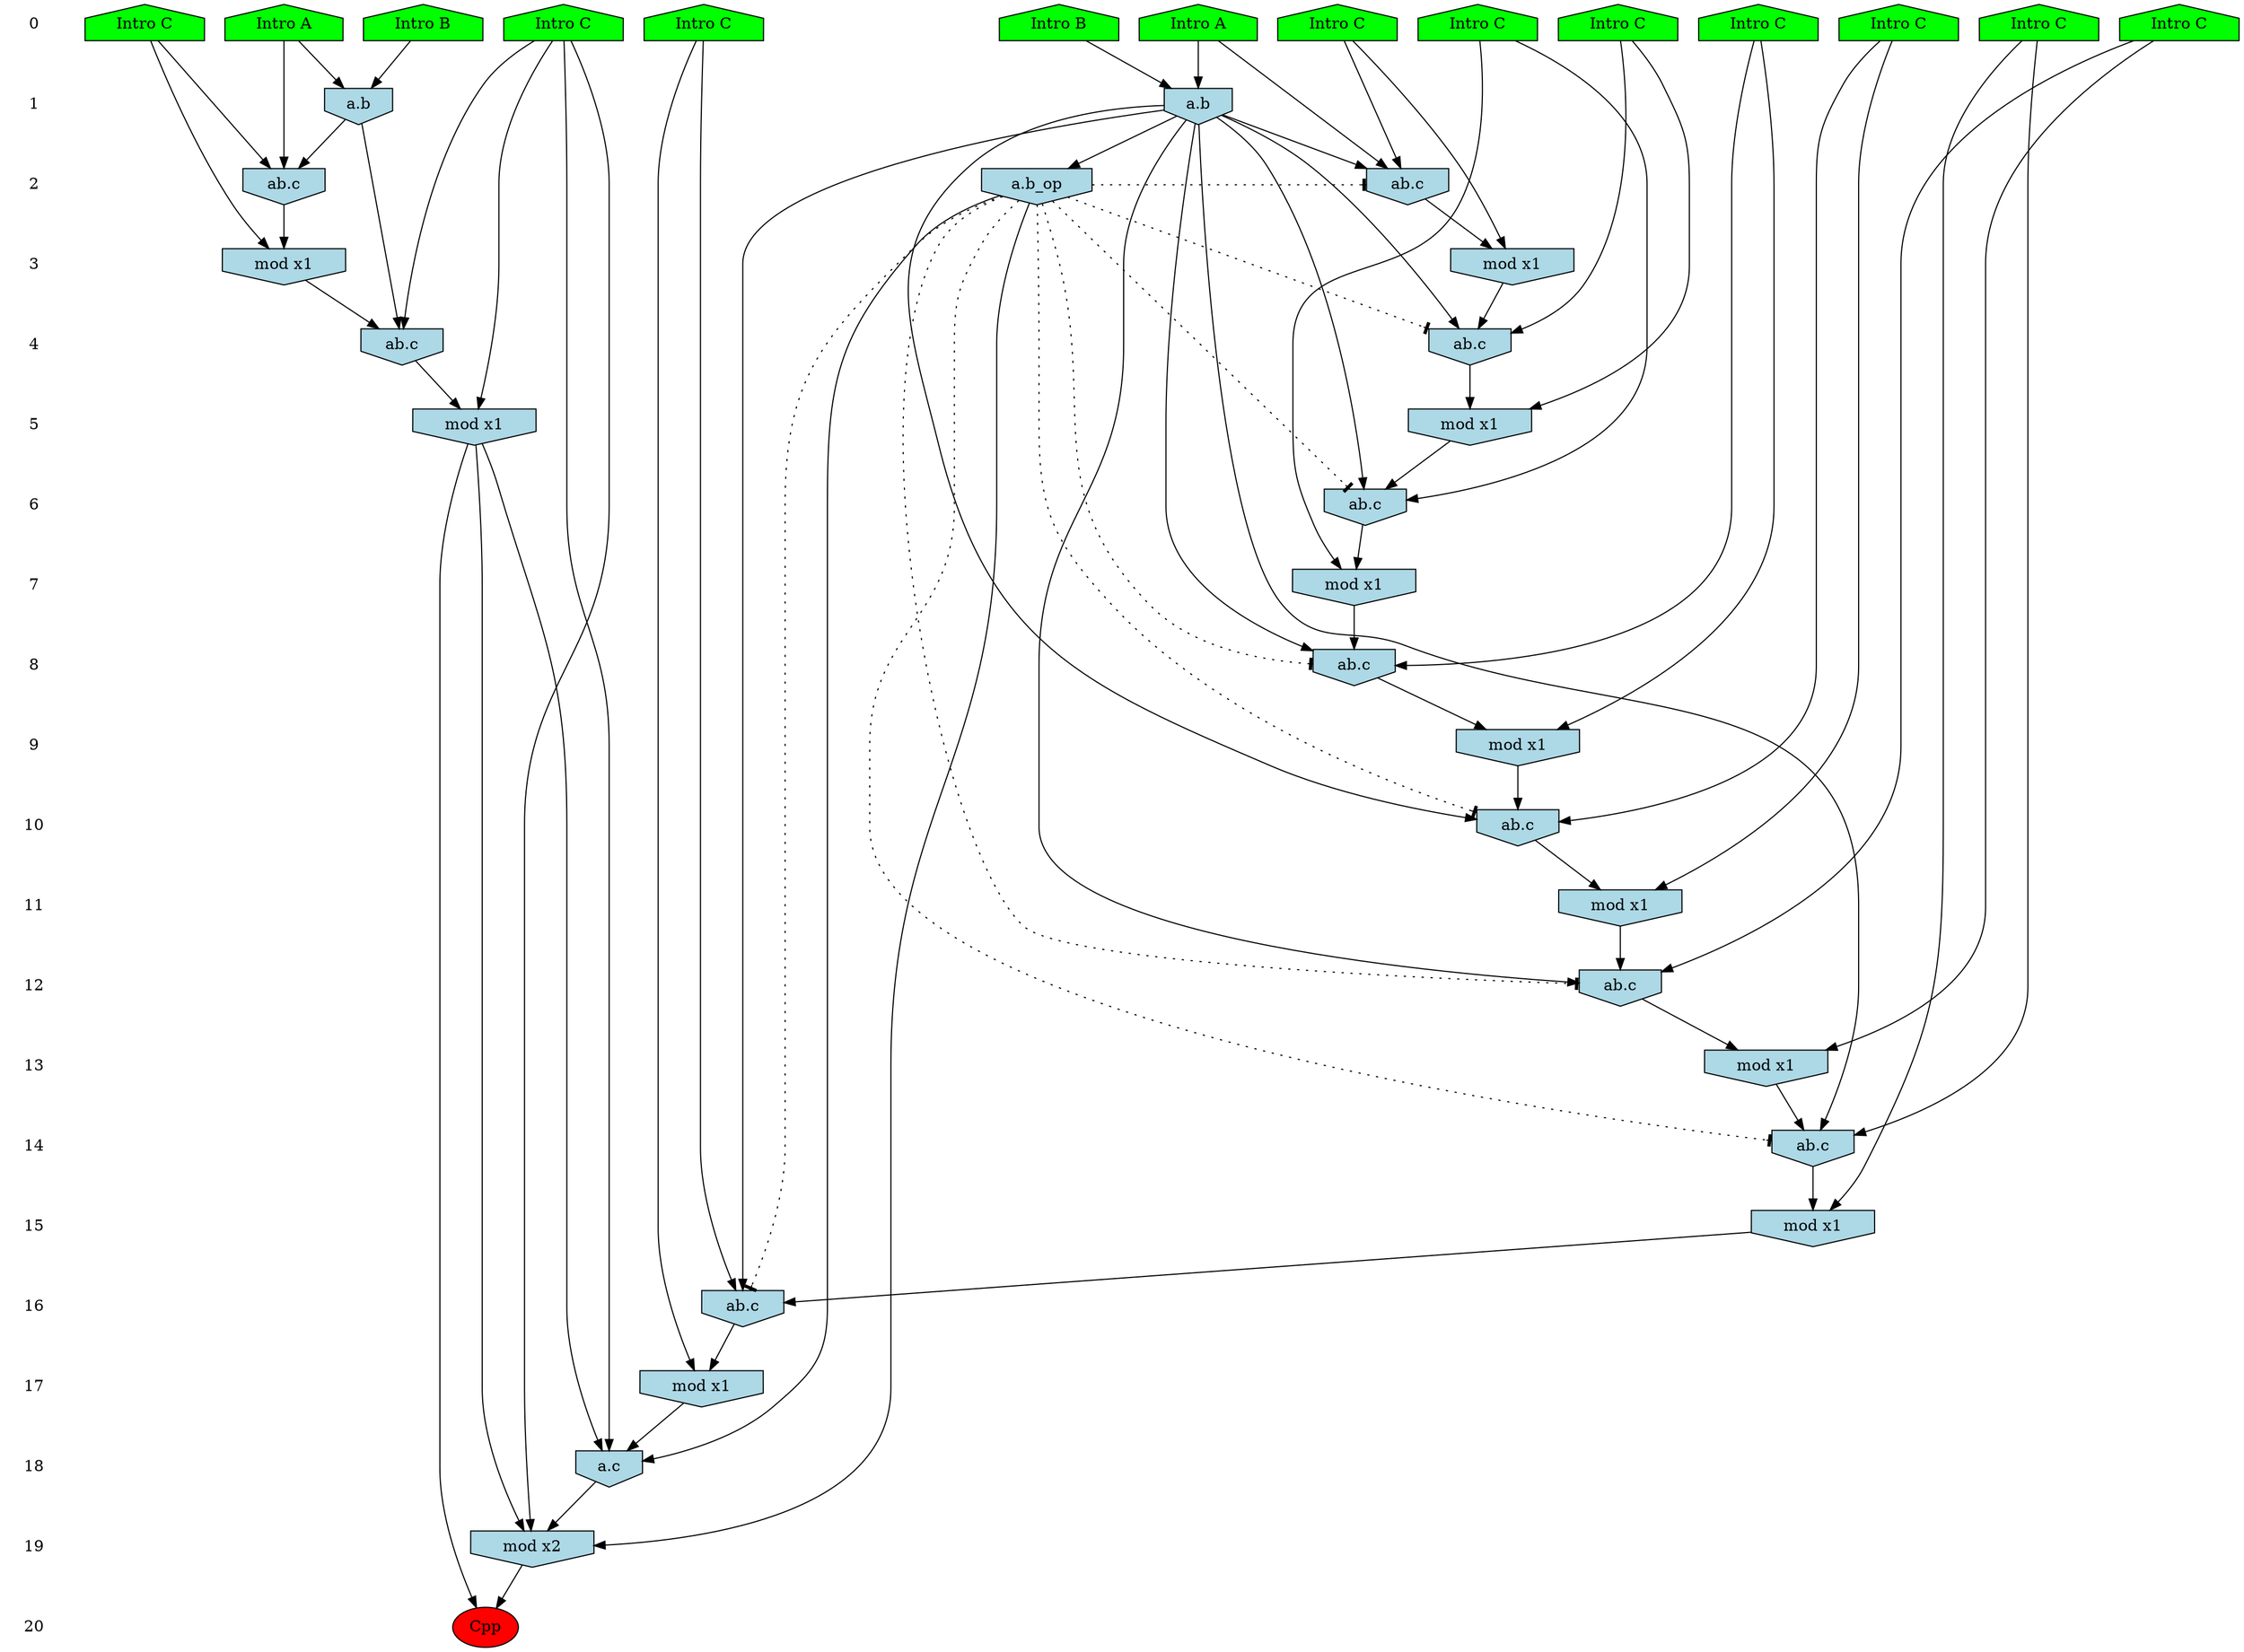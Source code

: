 /* Compression of 2 causal flows obtained in average at 1.699700E+01 t.u */
/* Compressed causal flows were: [2906;3011] */
digraph G{
 ranksep=.5 ; 
{ rank = same ; "0" [shape=plaintext] ; node_1 [label ="Intro A", shape=house, style=filled, fillcolor=green] ;
node_2 [label ="Intro A", shape=house, style=filled, fillcolor=green] ;
node_3 [label ="Intro B", shape=house, style=filled, fillcolor=green] ;
node_4 [label ="Intro B", shape=house, style=filled, fillcolor=green] ;
node_5 [label ="Intro C", shape=house, style=filled, fillcolor=green] ;
node_6 [label ="Intro C", shape=house, style=filled, fillcolor=green] ;
node_7 [label ="Intro C", shape=house, style=filled, fillcolor=green] ;
node_8 [label ="Intro C", shape=house, style=filled, fillcolor=green] ;
node_9 [label ="Intro C", shape=house, style=filled, fillcolor=green] ;
node_10 [label ="Intro C", shape=house, style=filled, fillcolor=green] ;
node_11 [label ="Intro C", shape=house, style=filled, fillcolor=green] ;
node_12 [label ="Intro C", shape=house, style=filled, fillcolor=green] ;
node_13 [label ="Intro C", shape=house, style=filled, fillcolor=green] ;
node_14 [label ="Intro C", shape=house, style=filled, fillcolor=green] ;
}
{ rank = same ; "1" [shape=plaintext] ; node_15 [label="a.b", shape=invhouse, style=filled, fillcolor = lightblue] ;
node_21 [label="a.b", shape=invhouse, style=filled, fillcolor = lightblue] ;
}
{ rank = same ; "2" [shape=plaintext] ; node_16 [label="ab.c", shape=invhouse, style=filled, fillcolor = lightblue] ;
node_22 [label="ab.c", shape=invhouse, style=filled, fillcolor = lightblue] ;
node_35 [label="a.b_op", shape=invhouse, style=filled, fillcolor = lightblue] ;
}
{ rank = same ; "3" [shape=plaintext] ; node_17 [label="mod x1", shape=invhouse, style=filled, fillcolor = lightblue] ;
node_23 [label="mod x1", shape=invhouse, style=filled, fillcolor = lightblue] ;
}
{ rank = same ; "4" [shape=plaintext] ; node_18 [label="ab.c", shape=invhouse, style=filled, fillcolor = lightblue] ;
node_30 [label="ab.c", shape=invhouse, style=filled, fillcolor = lightblue] ;
}
{ rank = same ; "5" [shape=plaintext] ; node_19 [label="mod x1", shape=invhouse, style=filled, fillcolor = lightblue] ;
node_36 [label="mod x1", shape=invhouse, style=filled, fillcolor = lightblue] ;
}
{ rank = same ; "6" [shape=plaintext] ; node_20 [label="ab.c", shape=invhouse, style=filled, fillcolor = lightblue] ;
}
{ rank = same ; "7" [shape=plaintext] ; node_24 [label="mod x1", shape=invhouse, style=filled, fillcolor = lightblue] ;
}
{ rank = same ; "8" [shape=plaintext] ; node_25 [label="ab.c", shape=invhouse, style=filled, fillcolor = lightblue] ;
}
{ rank = same ; "9" [shape=plaintext] ; node_26 [label="mod x1", shape=invhouse, style=filled, fillcolor = lightblue] ;
}
{ rank = same ; "10" [shape=plaintext] ; node_27 [label="ab.c", shape=invhouse, style=filled, fillcolor = lightblue] ;
}
{ rank = same ; "11" [shape=plaintext] ; node_28 [label="mod x1", shape=invhouse, style=filled, fillcolor = lightblue] ;
}
{ rank = same ; "12" [shape=plaintext] ; node_29 [label="ab.c", shape=invhouse, style=filled, fillcolor = lightblue] ;
}
{ rank = same ; "13" [shape=plaintext] ; node_31 [label="mod x1", shape=invhouse, style=filled, fillcolor = lightblue] ;
}
{ rank = same ; "14" [shape=plaintext] ; node_32 [label="ab.c", shape=invhouse, style=filled, fillcolor = lightblue] ;
}
{ rank = same ; "15" [shape=plaintext] ; node_33 [label="mod x1", shape=invhouse, style=filled, fillcolor = lightblue] ;
}
{ rank = same ; "16" [shape=plaintext] ; node_34 [label="ab.c", shape=invhouse, style=filled, fillcolor = lightblue] ;
}
{ rank = same ; "17" [shape=plaintext] ; node_37 [label="mod x1", shape=invhouse, style=filled, fillcolor = lightblue] ;
}
{ rank = same ; "18" [shape=plaintext] ; node_38 [label="a.c", shape=invhouse, style=filled, fillcolor = lightblue] ;
}
{ rank = same ; "19" [shape=plaintext] ; node_39 [label="mod x2", shape=invhouse, style=filled, fillcolor = lightblue] ;
}
{ rank = same ; "20" [shape=plaintext] ; node_40 [label ="Cpp", style=filled, fillcolor=red] ;
}
"0" -> "1" [style="invis"]; 
"1" -> "2" [style="invis"]; 
"2" -> "3" [style="invis"]; 
"3" -> "4" [style="invis"]; 
"4" -> "5" [style="invis"]; 
"5" -> "6" [style="invis"]; 
"6" -> "7" [style="invis"]; 
"7" -> "8" [style="invis"]; 
"8" -> "9" [style="invis"]; 
"9" -> "10" [style="invis"]; 
"10" -> "11" [style="invis"]; 
"11" -> "12" [style="invis"]; 
"12" -> "13" [style="invis"]; 
"13" -> "14" [style="invis"]; 
"14" -> "15" [style="invis"]; 
"15" -> "16" [style="invis"]; 
"16" -> "17" [style="invis"]; 
"17" -> "18" [style="invis"]; 
"18" -> "19" [style="invis"]; 
"19" -> "20" [style="invis"]; 
node_2 -> node_15
node_3 -> node_15
node_2 -> node_16
node_5 -> node_16
node_15 -> node_16
node_5 -> node_17
node_16 -> node_17
node_11 -> node_18
node_15 -> node_18
node_17 -> node_18
node_11 -> node_19
node_18 -> node_19
node_14 -> node_20
node_15 -> node_20
node_19 -> node_20
node_1 -> node_21
node_4 -> node_21
node_1 -> node_22
node_8 -> node_22
node_21 -> node_22
node_8 -> node_23
node_22 -> node_23
node_14 -> node_24
node_20 -> node_24
node_6 -> node_25
node_15 -> node_25
node_24 -> node_25
node_6 -> node_26
node_25 -> node_26
node_13 -> node_27
node_15 -> node_27
node_26 -> node_27
node_13 -> node_28
node_27 -> node_28
node_12 -> node_29
node_15 -> node_29
node_28 -> node_29
node_9 -> node_30
node_21 -> node_30
node_23 -> node_30
node_12 -> node_31
node_29 -> node_31
node_7 -> node_32
node_15 -> node_32
node_31 -> node_32
node_7 -> node_33
node_32 -> node_33
node_10 -> node_34
node_15 -> node_34
node_33 -> node_34
node_15 -> node_35
node_9 -> node_36
node_30 -> node_36
node_10 -> node_37
node_34 -> node_37
node_9 -> node_38
node_35 -> node_38
node_36 -> node_38
node_37 -> node_38
node_9 -> node_39
node_35 -> node_39
node_36 -> node_39
node_38 -> node_39
node_36 -> node_40
node_39 -> node_40
node_35 -> node_29 [style=dotted, arrowhead = tee] 
node_35 -> node_32 [style=dotted, arrowhead = tee] 
node_35 -> node_34 [style=dotted, arrowhead = tee] 
node_35 -> node_27 [style=dotted, arrowhead = tee] 
node_35 -> node_25 [style=dotted, arrowhead = tee] 
node_35 -> node_20 [style=dotted, arrowhead = tee] 
node_35 -> node_18 [style=dotted, arrowhead = tee] 
node_35 -> node_16 [style=dotted, arrowhead = tee] 
}
/*
 Dot generation time: 0.000193
*/